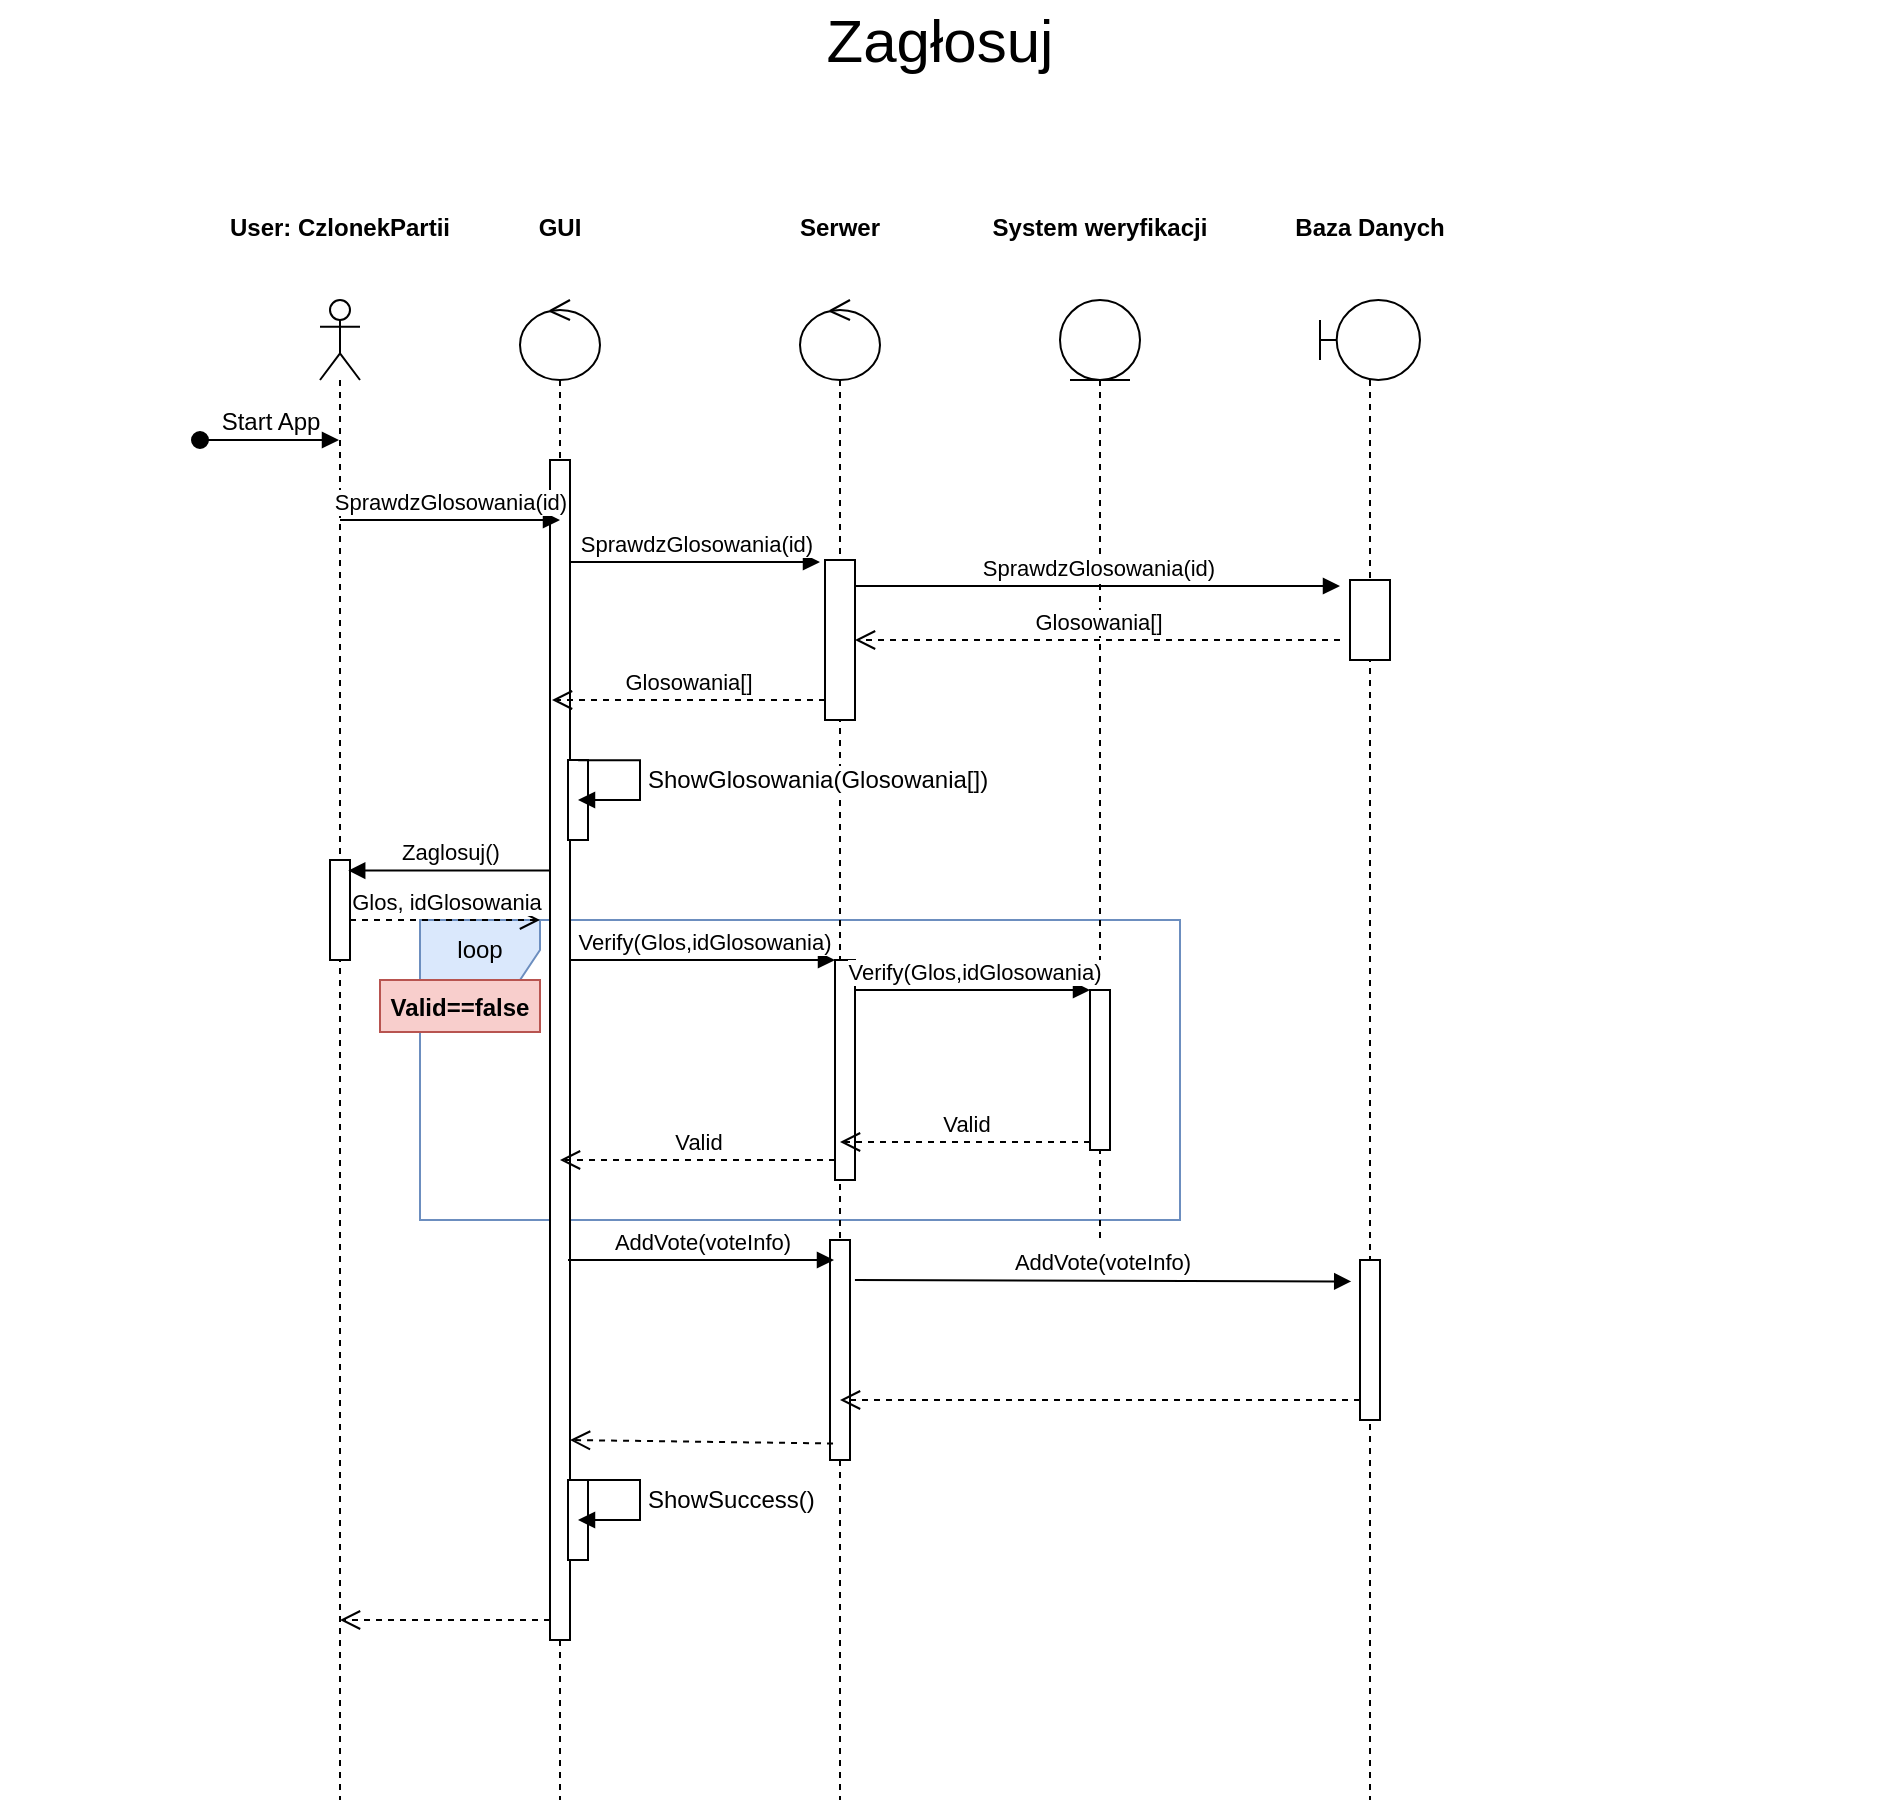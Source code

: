 <mxfile version="14.7.3" type="device"><diagram id="OXK8dh_DC2rK4bUy8r5g" name="Page-1"><mxGraphModel dx="2148" dy="2254" grid="1" gridSize="10" guides="1" tooltips="1" connect="1" arrows="1" fold="1" page="1" pageScale="1" pageWidth="900" pageHeight="1600" math="0" shadow="0"><root><mxCell id="0"/><mxCell id="1" parent="0"/><mxCell id="p6NBp5qaMb0_8_9Lru4Q-55" value="loop" style="shape=umlFrame;whiteSpace=wrap;html=1;fillColor=#dae8fc;strokeColor=#6c8ebf;" parent="1" vertex="1"><mxGeometry x="160" y="400" width="380" height="150" as="geometry"/></mxCell><mxCell id="p6NBp5qaMb0_8_9Lru4Q-3" value="" style="shape=umlLifeline;participant=umlActor;perimeter=lifelinePerimeter;whiteSpace=wrap;html=1;container=1;collapsible=0;recursiveResize=0;verticalAlign=top;spacingTop=36;outlineConnect=0;" parent="1" vertex="1"><mxGeometry x="110" y="90" width="20" height="750" as="geometry"/></mxCell><mxCell id="p6NBp5qaMb0_8_9Lru4Q-4" value="" style="shape=umlLifeline;participant=umlBoundary;perimeter=lifelinePerimeter;whiteSpace=wrap;html=1;container=1;collapsible=0;recursiveResize=0;verticalAlign=top;spacingTop=36;outlineConnect=0;" parent="1" vertex="1"><mxGeometry x="610" y="90" width="50" height="750" as="geometry"/></mxCell><mxCell id="p6NBp5qaMb0_8_9Lru4Q-5" value="" style="shape=umlLifeline;participant=umlEntity;perimeter=lifelinePerimeter;whiteSpace=wrap;html=1;container=1;collapsible=0;recursiveResize=0;verticalAlign=top;spacingTop=36;outlineConnect=0;" parent="1" vertex="1"><mxGeometry x="480" y="90" width="40" height="470" as="geometry"/></mxCell><mxCell id="p6NBp5qaMb0_8_9Lru4Q-6" value="" style="shape=umlLifeline;participant=umlControl;perimeter=lifelinePerimeter;whiteSpace=wrap;html=1;container=1;collapsible=0;recursiveResize=0;verticalAlign=top;spacingTop=36;outlineConnect=0;" parent="1" vertex="1"><mxGeometry x="210" y="90" width="40" height="750" as="geometry"/></mxCell><mxCell id="p6NBp5qaMb0_8_9Lru4Q-7" value="" style="shape=umlLifeline;participant=umlControl;perimeter=lifelinePerimeter;whiteSpace=wrap;html=1;container=1;collapsible=0;recursiveResize=0;verticalAlign=top;spacingTop=36;outlineConnect=0;" parent="1" vertex="1"><mxGeometry x="350" y="90" width="40" height="750" as="geometry"/></mxCell><mxCell id="p6NBp5qaMb0_8_9Lru4Q-58" value="" style="html=1;points=[];perimeter=orthogonalPerimeter;" parent="p6NBp5qaMb0_8_9Lru4Q-7" vertex="1"><mxGeometry x="15" y="470" width="10" height="110" as="geometry"/></mxCell><mxCell id="p6NBp5qaMb0_8_9Lru4Q-8" value="User: CzlonekPartii" style="text;align=center;fontStyle=1;verticalAlign=middle;spacingLeft=3;spacingRight=3;strokeColor=none;rotatable=0;points=[[0,0.5],[1,0.5]];portConstraint=eastwest;" parent="1" vertex="1"><mxGeometry x="80" y="40" width="80" height="26" as="geometry"/></mxCell><mxCell id="p6NBp5qaMb0_8_9Lru4Q-9" value="GUI" style="text;align=center;fontStyle=1;verticalAlign=middle;spacingLeft=3;spacingRight=3;strokeColor=none;rotatable=0;points=[[0,0.5],[1,0.5]];portConstraint=eastwest;" parent="1" vertex="1"><mxGeometry x="190" y="40" width="80" height="26" as="geometry"/></mxCell><mxCell id="p6NBp5qaMb0_8_9Lru4Q-10" value="Serwer" style="text;align=center;fontStyle=1;verticalAlign=middle;spacingLeft=3;spacingRight=3;strokeColor=none;rotatable=0;points=[[0,0.5],[1,0.5]];portConstraint=eastwest;" parent="1" vertex="1"><mxGeometry x="330" y="40" width="80" height="26" as="geometry"/></mxCell><mxCell id="p6NBp5qaMb0_8_9Lru4Q-11" value="System weryfikacji" style="text;align=center;fontStyle=1;verticalAlign=middle;spacingLeft=3;spacingRight=3;strokeColor=none;rotatable=0;points=[[0,0.5],[1,0.5]];portConstraint=eastwest;" parent="1" vertex="1"><mxGeometry x="460" y="40" width="80" height="26" as="geometry"/></mxCell><mxCell id="p6NBp5qaMb0_8_9Lru4Q-12" value="Baza Danych" style="text;align=center;fontStyle=1;verticalAlign=middle;spacingLeft=3;spacingRight=3;strokeColor=none;rotatable=0;points=[[0,0.5],[1,0.5]];portConstraint=eastwest;" parent="1" vertex="1"><mxGeometry x="595" y="40" width="80" height="26" as="geometry"/></mxCell><mxCell id="p6NBp5qaMb0_8_9Lru4Q-13" value="Zagłosuj" style="text;html=1;strokeColor=none;fillColor=none;align=center;verticalAlign=middle;whiteSpace=wrap;rounded=0;fontSize=30;" parent="1" vertex="1"><mxGeometry x="-50" y="-60" width="940" height="40" as="geometry"/></mxCell><mxCell id="p6NBp5qaMb0_8_9Lru4Q-14" value="Start App" style="html=1;verticalAlign=bottom;startArrow=oval;endArrow=block;startSize=8;fontSize=12;" parent="1" target="p6NBp5qaMb0_8_9Lru4Q-3" edge="1"><mxGeometry relative="1" as="geometry"><mxPoint x="50" y="160" as="sourcePoint"/><mxPoint x="110" y="160" as="targetPoint"/></mxGeometry></mxCell><mxCell id="p6NBp5qaMb0_8_9Lru4Q-16" value="" style="html=1;points=[];perimeter=orthogonalPerimeter;fontSize=12;" parent="1" vertex="1"><mxGeometry x="225" y="170" width="10" height="590" as="geometry"/></mxCell><mxCell id="p6NBp5qaMb0_8_9Lru4Q-19" value="" style="html=1;points=[];perimeter=orthogonalPerimeter;fontSize=12;" parent="1" vertex="1"><mxGeometry x="362.5" y="220" width="15" height="80" as="geometry"/></mxCell><mxCell id="p6NBp5qaMb0_8_9Lru4Q-22" value="" style="html=1;points=[];perimeter=orthogonalPerimeter;fontSize=12;" parent="1" vertex="1"><mxGeometry x="625" y="230" width="20" height="40" as="geometry"/></mxCell><mxCell id="p6NBp5qaMb0_8_9Lru4Q-30" value="" style="html=1;points=[];perimeter=orthogonalPerimeter;fontSize=12;fontColor=#000000;" parent="1" vertex="1"><mxGeometry x="234" y="320" width="10" height="40" as="geometry"/></mxCell><mxCell id="p6NBp5qaMb0_8_9Lru4Q-31" value="ShowGlosowania(Glosowania[])" style="edgeStyle=orthogonalEdgeStyle;html=1;align=left;spacingLeft=2;endArrow=block;rounded=0;fontSize=12;fontColor=#000000;exitX=0.508;exitY=0.003;exitDx=0;exitDy=0;exitPerimeter=0;" parent="1" source="p6NBp5qaMb0_8_9Lru4Q-30" edge="1"><mxGeometry relative="1" as="geometry"><mxPoint x="239" y="300" as="sourcePoint"/><Array as="points"><mxPoint x="270" y="320"/><mxPoint x="270" y="340"/></Array><mxPoint x="239" y="340" as="targetPoint"/></mxGeometry></mxCell><mxCell id="p6NBp5qaMb0_8_9Lru4Q-35" value="SprawdzGlosowania(id)" style="html=1;verticalAlign=bottom;endArrow=block;" parent="1" source="p6NBp5qaMb0_8_9Lru4Q-3" edge="1"><mxGeometry width="80" relative="1" as="geometry"><mxPoint x="170" y="210" as="sourcePoint"/><mxPoint x="230" y="200" as="targetPoint"/></mxGeometry></mxCell><mxCell id="p6NBp5qaMb0_8_9Lru4Q-36" value="SprawdzGlosowania(id)" style="html=1;verticalAlign=bottom;endArrow=block;" parent="1" source="p6NBp5qaMb0_8_9Lru4Q-16" edge="1"><mxGeometry width="80" relative="1" as="geometry"><mxPoint x="360" y="260" as="sourcePoint"/><mxPoint x="360" y="221" as="targetPoint"/></mxGeometry></mxCell><mxCell id="p6NBp5qaMb0_8_9Lru4Q-37" value="SprawdzGlosowania(id)" style="html=1;verticalAlign=bottom;endArrow=block;exitX=1.026;exitY=0.162;exitDx=0;exitDy=0;exitPerimeter=0;" parent="1" source="p6NBp5qaMb0_8_9Lru4Q-19" edge="1"><mxGeometry width="80" relative="1" as="geometry"><mxPoint x="360" y="260" as="sourcePoint"/><mxPoint x="620" y="233" as="targetPoint"/></mxGeometry></mxCell><mxCell id="p6NBp5qaMb0_8_9Lru4Q-38" value="Glosowania[]" style="html=1;verticalAlign=bottom;endArrow=open;dashed=1;endSize=8;" parent="1" target="p6NBp5qaMb0_8_9Lru4Q-19" edge="1"><mxGeometry relative="1" as="geometry"><mxPoint x="620" y="260" as="sourcePoint"/><mxPoint x="470" y="259.58" as="targetPoint"/></mxGeometry></mxCell><mxCell id="p6NBp5qaMb0_8_9Lru4Q-39" value="Glosowania[]" style="html=1;verticalAlign=bottom;endArrow=open;dashed=1;endSize=8;" parent="1" edge="1"><mxGeometry relative="1" as="geometry"><mxPoint x="362.5" y="290" as="sourcePoint"/><mxPoint x="226" y="290" as="targetPoint"/></mxGeometry></mxCell><mxCell id="p6NBp5qaMb0_8_9Lru4Q-40" value="" style="html=1;points=[];perimeter=orthogonalPerimeter;" parent="1" vertex="1"><mxGeometry x="115" y="370" width="10" height="50" as="geometry"/></mxCell><mxCell id="p6NBp5qaMb0_8_9Lru4Q-43" value="Zaglosuj()" style="html=1;verticalAlign=bottom;endArrow=block;entryX=0.91;entryY=0.106;entryDx=0;entryDy=0;entryPerimeter=0;" parent="1" source="p6NBp5qaMb0_8_9Lru4Q-16" target="p6NBp5qaMb0_8_9Lru4Q-40" edge="1"><mxGeometry width="80" relative="1" as="geometry"><mxPoint x="280" y="410" as="sourcePoint"/><mxPoint x="440" y="340" as="targetPoint"/></mxGeometry></mxCell><mxCell id="p6NBp5qaMb0_8_9Lru4Q-44" value="Glos, idGlosowania" style="html=1;verticalAlign=bottom;endArrow=open;dashed=1;endSize=8;" parent="1" source="p6NBp5qaMb0_8_9Lru4Q-40" edge="1"><mxGeometry relative="1" as="geometry"><mxPoint x="440" y="340" as="sourcePoint"/><mxPoint x="220" y="400" as="targetPoint"/></mxGeometry></mxCell><mxCell id="p6NBp5qaMb0_8_9Lru4Q-48" value="" style="html=1;points=[];perimeter=orthogonalPerimeter;" parent="1" vertex="1"><mxGeometry x="367.5" y="420" width="10" height="110" as="geometry"/></mxCell><mxCell id="p6NBp5qaMb0_8_9Lru4Q-49" value="Verify(Glos,idGlosowania)" style="html=1;verticalAlign=bottom;endArrow=block;entryX=0;entryY=0;" parent="1" source="p6NBp5qaMb0_8_9Lru4Q-16" target="p6NBp5qaMb0_8_9Lru4Q-48" edge="1"><mxGeometry relative="1" as="geometry"><mxPoint x="297.5" y="420" as="sourcePoint"/></mxGeometry></mxCell><mxCell id="p6NBp5qaMb0_8_9Lru4Q-51" value="" style="html=1;points=[];perimeter=orthogonalPerimeter;" parent="1" vertex="1"><mxGeometry x="495" y="435" width="10" height="80" as="geometry"/></mxCell><mxCell id="p6NBp5qaMb0_8_9Lru4Q-52" value="Verify(Glos,idGlosowania)" style="html=1;verticalAlign=bottom;endArrow=block;entryX=0;entryY=0;" parent="1" source="p6NBp5qaMb0_8_9Lru4Q-48" target="p6NBp5qaMb0_8_9Lru4Q-51" edge="1"><mxGeometry relative="1" as="geometry"><mxPoint x="420" y="435" as="sourcePoint"/></mxGeometry></mxCell><mxCell id="p6NBp5qaMb0_8_9Lru4Q-53" value="Valid" style="html=1;verticalAlign=bottom;endArrow=open;dashed=1;endSize=8;exitX=0;exitY=0.95;" parent="1" source="p6NBp5qaMb0_8_9Lru4Q-51" edge="1"><mxGeometry relative="1" as="geometry"><mxPoint x="370" y="511" as="targetPoint"/></mxGeometry></mxCell><mxCell id="p6NBp5qaMb0_8_9Lru4Q-56" value="Valid==false" style="text;align=center;fontStyle=1;verticalAlign=middle;spacingLeft=3;spacingRight=3;strokeColor=#b85450;rotatable=0;points=[[0,0.5],[1,0.5]];portConstraint=eastwest;fillColor=#f8cecc;" parent="1" vertex="1"><mxGeometry x="140" y="430" width="80" height="26" as="geometry"/></mxCell><mxCell id="p6NBp5qaMb0_8_9Lru4Q-57" value="Valid" style="html=1;verticalAlign=bottom;endArrow=open;dashed=1;endSize=8;" parent="1" edge="1"><mxGeometry relative="1" as="geometry"><mxPoint x="367.5" y="520" as="sourcePoint"/><mxPoint x="230" y="520" as="targetPoint"/></mxGeometry></mxCell><mxCell id="p6NBp5qaMb0_8_9Lru4Q-59" value="AddVote(voteInfo)" style="html=1;verticalAlign=bottom;endArrow=block;" parent="1" edge="1"><mxGeometry width="80" relative="1" as="geometry"><mxPoint x="234" y="570" as="sourcePoint"/><mxPoint x="367" y="570" as="targetPoint"/></mxGeometry></mxCell><mxCell id="p6NBp5qaMb0_8_9Lru4Q-60" value="AddVote(voteInfo)" style="html=1;verticalAlign=bottom;endArrow=block;entryX=-0.439;entryY=0.134;entryDx=0;entryDy=0;entryPerimeter=0;" parent="1" target="p6NBp5qaMb0_8_9Lru4Q-61" edge="1"><mxGeometry width="80" relative="1" as="geometry"><mxPoint x="377.48" y="580" as="sourcePoint"/><mxPoint x="595" y="580" as="targetPoint"/></mxGeometry></mxCell><mxCell id="p6NBp5qaMb0_8_9Lru4Q-61" value="" style="html=1;points=[];perimeter=orthogonalPerimeter;" parent="1" vertex="1"><mxGeometry x="630" y="570" width="10" height="80" as="geometry"/></mxCell><mxCell id="p6NBp5qaMb0_8_9Lru4Q-62" value="" style="html=1;verticalAlign=bottom;endArrow=open;dashed=1;endSize=8;" parent="1" edge="1"><mxGeometry relative="1" as="geometry"><mxPoint x="630" y="640" as="sourcePoint"/><mxPoint x="370" y="640" as="targetPoint"/></mxGeometry></mxCell><mxCell id="p6NBp5qaMb0_8_9Lru4Q-63" value="" style="html=1;verticalAlign=bottom;endArrow=open;dashed=1;endSize=8;exitX=0.152;exitY=0.925;exitDx=0;exitDy=0;exitPerimeter=0;" parent="1" source="p6NBp5qaMb0_8_9Lru4Q-58" edge="1"><mxGeometry relative="1" as="geometry"><mxPoint x="315" y="660" as="sourcePoint"/><mxPoint x="235" y="660" as="targetPoint"/></mxGeometry></mxCell><mxCell id="p6NBp5qaMb0_8_9Lru4Q-64" value="" style="html=1;points=[];perimeter=orthogonalPerimeter;fontSize=12;fontColor=#000000;" parent="1" vertex="1"><mxGeometry x="234" y="680" width="10" height="40" as="geometry"/></mxCell><mxCell id="p6NBp5qaMb0_8_9Lru4Q-65" value="ShowSuccess()" style="edgeStyle=orthogonalEdgeStyle;html=1;align=left;spacingLeft=2;endArrow=block;rounded=0;fontSize=12;fontColor=#000000;" parent="1" edge="1"><mxGeometry relative="1" as="geometry"><mxPoint x="239" y="680" as="sourcePoint"/><Array as="points"><mxPoint x="270" y="680"/><mxPoint x="270" y="700"/></Array><mxPoint x="239" y="700" as="targetPoint"/></mxGeometry></mxCell><mxCell id="p6NBp5qaMb0_8_9Lru4Q-66" value="" style="html=1;verticalAlign=bottom;endArrow=open;dashed=1;endSize=8;" parent="1" target="p6NBp5qaMb0_8_9Lru4Q-3" edge="1"><mxGeometry relative="1" as="geometry"><mxPoint x="225" y="750" as="sourcePoint"/><mxPoint x="145" y="750" as="targetPoint"/></mxGeometry></mxCell></root></mxGraphModel></diagram></mxfile>